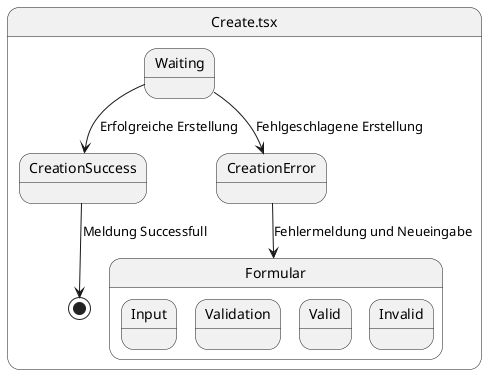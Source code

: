 @startuml CreateZustandsdiagramm

state "Create.tsx" as Create {
  state "Formular" as Formular {
    state "Input" as Input
    state "Validation" as Validation
    state "Valid" as Valid
    state "Invalid" as Invalid


  }

  state "Waiting" as Waiting
  state "CreationSuccess" as CreationSuccess
  state "CreationError" as CreationError

  Waiting --> CreationSuccess: Erfolgreiche Erstellung
  Waiting --> CreationError: Fehlgeschlagene Erstellung
  CreationError --> Formular: Fehlermeldung und Neueingabe
  CreationSuccess --> [*]: Meldung Successfull
}

@enduml